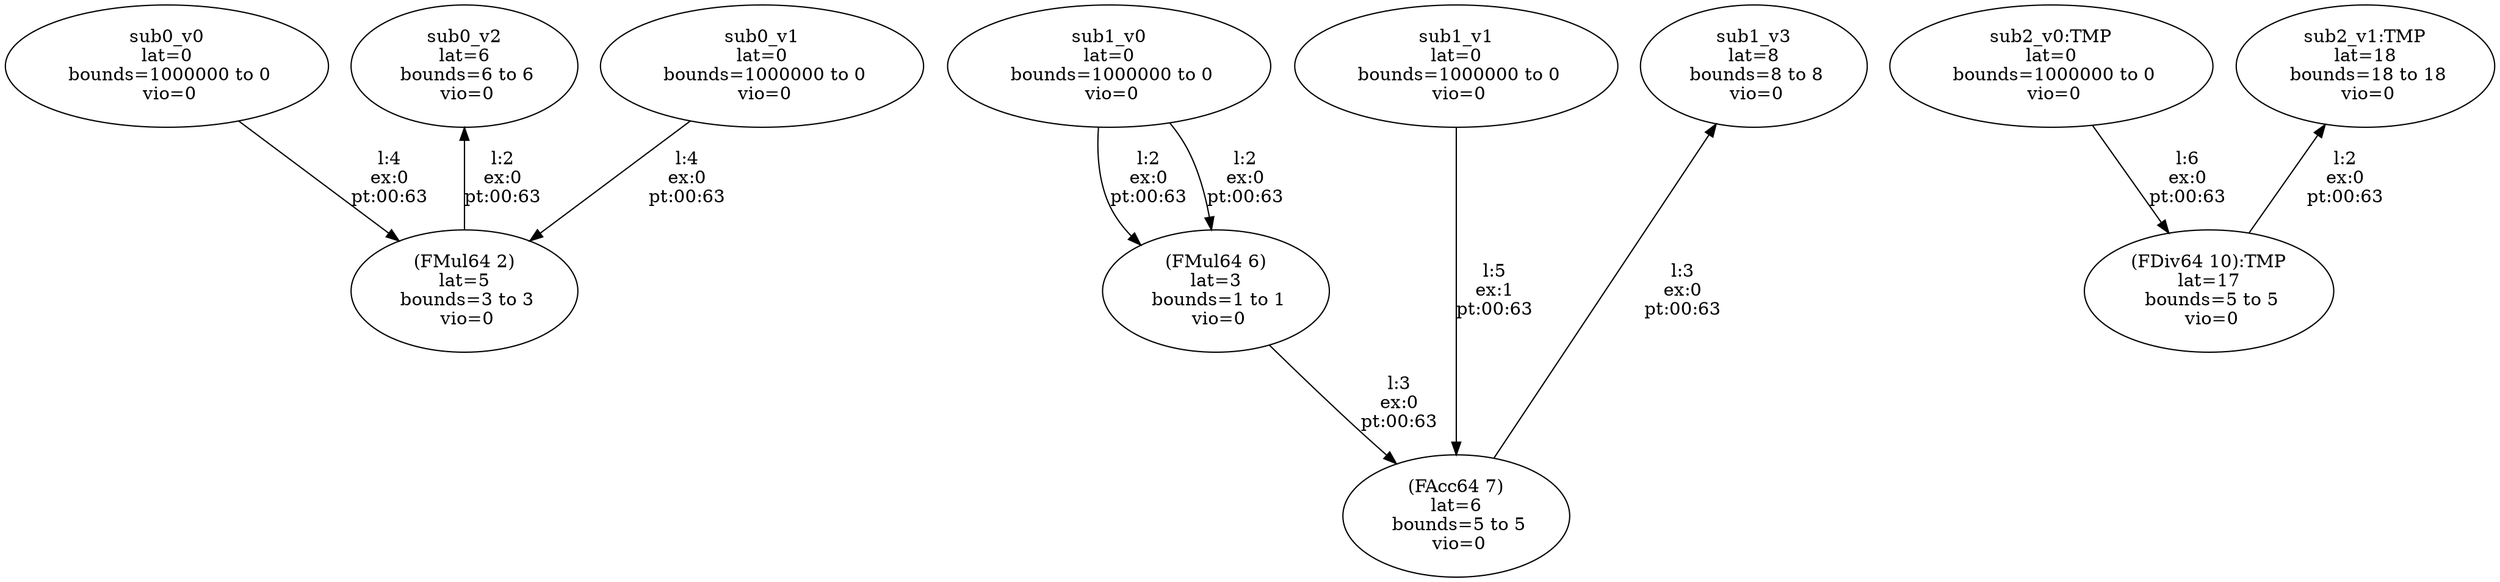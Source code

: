Digraph G { 
newrank=true;
 N0 [ label = "sub0_v0\n lat=0 \n bounds=1000000 to 0\n vio=0", color= "black"]; 
N0 -> N2[ color=black label = "l:4\nex:0\npt:00:63"];

N1 [ label = "sub0_v1\n lat=0 \n bounds=1000000 to 0\n vio=0", color= "black"]; 
N1 -> N2[ color=black label = "l:4\nex:0\npt:00:63"];

N2 [ label = "(FMul64 2)\n lat=5 \n bounds=3 to 3\n vio=0", color= "black"]; 
N2 -> N3[ color=black label = "l:2\nex:0\npt:00:63"];

N3 [ label = "sub0_v2\n lat=6 \n bounds=6 to 6\n vio=0", color= "black"]; 

N4 [ label = "sub1_v0\n lat=0 \n bounds=1000000 to 0\n vio=0", color= "black"]; 
N4 -> N6[ color=black label = "l:2\nex:0\npt:00:63"];
N4 -> N6[ color=black label = "l:2\nex:0\npt:00:63"];

N5 [ label = "sub1_v1\n lat=0 \n bounds=1000000 to 0\n vio=0", color= "black"]; 
N5 -> N7[ color=black label = "l:5\nex:1\npt:00:63"];

N6 [ label = "(FMul64 6)\n lat=3 \n bounds=1 to 1\n vio=0", color= "black"]; 
N6 -> N7[ color=black label = "l:3\nex:0\npt:00:63"];

N7 [ label = "(FAcc64 7)\n lat=6 \n bounds=5 to 5\n vio=0", color= "black"]; 
N7 -> N8[ color=black label = "l:3\nex:0\npt:00:63"];

N8 [ label = "sub1_v3\n lat=8 \n bounds=8 to 8\n vio=0", color= "black"]; 

N9 [ label = "sub2_v0:TMP\n lat=0 \n bounds=1000000 to 0\n vio=0", color= "black"]; 
N9 -> N10[ color=black label = "l:6\nex:0\npt:00:63"];

N10 [ label = "(FDiv64 10):TMP\n lat=17 \n bounds=5 to 5\n vio=0", color= "black"]; 
N10 -> N11[ color=black label = "l:2\nex:0\npt:00:63"];

N11 [ label = "sub2_v1:TMP\n lat=18 \n bounds=18 to 18\n vio=0", color= "black"]; 

	{ rank = same; N0 N1 N4 N5 N9 	{ rank = same; N3 N8 N11 }}
}
